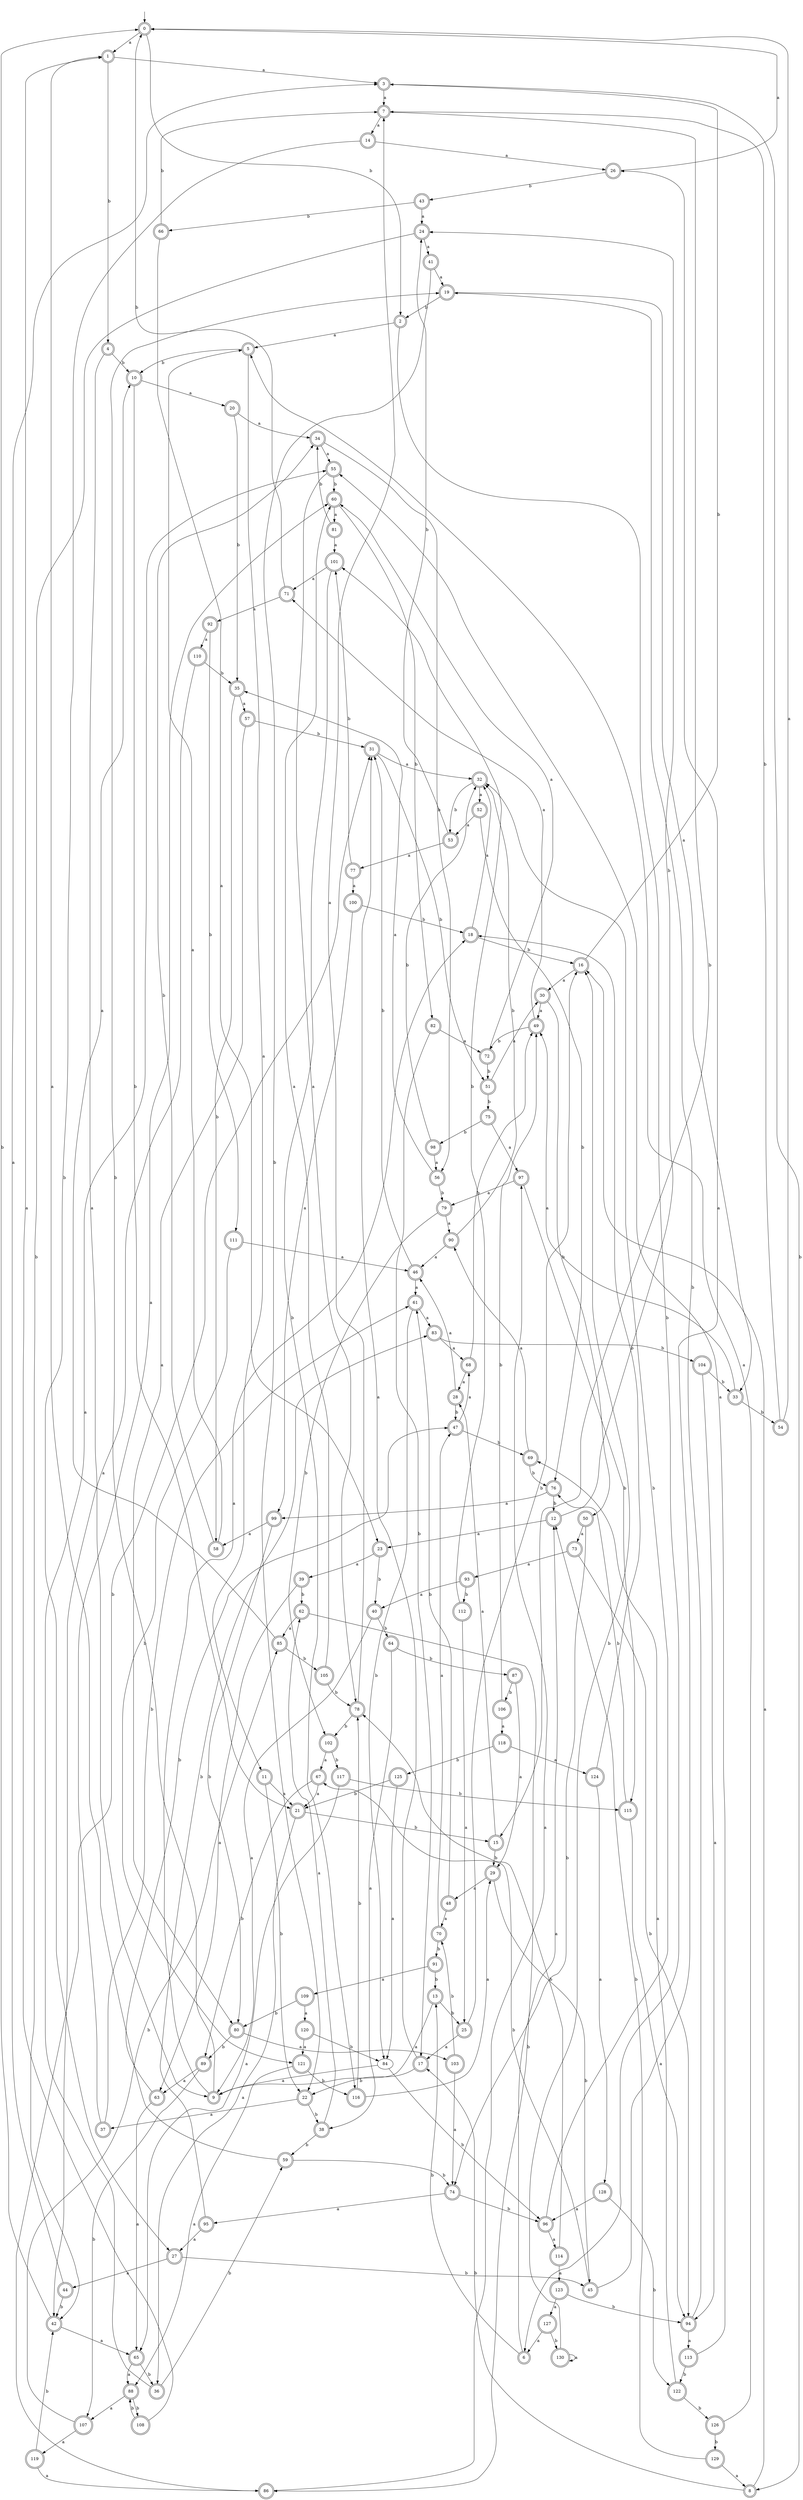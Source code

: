 digraph RandomDFA {
  __start0 [label="", shape=none];
  __start0 -> 0 [label=""];
  0 [shape=circle] [shape=doublecircle]
  0 -> 1 [label="a"]
  0 -> 2 [label="b"]
  1 [shape=doublecircle]
  1 -> 3 [label="a"]
  1 -> 4 [label="b"]
  2 [shape=doublecircle]
  2 -> 5 [label="a"]
  2 -> 6 [label="b"]
  3 [shape=doublecircle]
  3 -> 7 [label="a"]
  3 -> 8 [label="b"]
  4 [shape=doublecircle]
  4 -> 9 [label="a"]
  4 -> 10 [label="b"]
  5 [shape=doublecircle]
  5 -> 11 [label="a"]
  5 -> 10 [label="b"]
  6 [shape=doublecircle]
  6 -> 12 [label="a"]
  6 -> 13 [label="b"]
  7 [shape=doublecircle]
  7 -> 14 [label="a"]
  7 -> 15 [label="b"]
  8 [shape=doublecircle]
  8 -> 16 [label="a"]
  8 -> 17 [label="b"]
  9 [shape=doublecircle]
  9 -> 18 [label="a"]
  9 -> 19 [label="b"]
  10 [shape=doublecircle]
  10 -> 20 [label="a"]
  10 -> 21 [label="b"]
  11 [shape=doublecircle]
  11 -> 21 [label="a"]
  11 -> 22 [label="b"]
  12 [shape=doublecircle]
  12 -> 23 [label="a"]
  12 -> 24 [label="b"]
  13 [shape=doublecircle]
  13 -> 9 [label="a"]
  13 -> 25 [label="b"]
  14 [shape=doublecircle]
  14 -> 26 [label="a"]
  14 -> 27 [label="b"]
  15 [shape=doublecircle]
  15 -> 28 [label="a"]
  15 -> 29 [label="b"]
  16 [shape=doublecircle]
  16 -> 30 [label="a"]
  16 -> 3 [label="b"]
  17 [shape=doublecircle]
  17 -> 31 [label="a"]
  17 -> 22 [label="b"]
  18 [shape=doublecircle]
  18 -> 32 [label="a"]
  18 -> 16 [label="b"]
  19 [shape=doublecircle]
  19 -> 33 [label="a"]
  19 -> 2 [label="b"]
  20 [shape=doublecircle]
  20 -> 34 [label="a"]
  20 -> 35 [label="b"]
  21 [shape=doublecircle]
  21 -> 36 [label="a"]
  21 -> 15 [label="b"]
  22 [shape=doublecircle]
  22 -> 37 [label="a"]
  22 -> 38 [label="b"]
  23 [shape=doublecircle]
  23 -> 39 [label="a"]
  23 -> 40 [label="b"]
  24 [shape=doublecircle]
  24 -> 41 [label="a"]
  24 -> 42 [label="b"]
  25 [shape=doublecircle]
  25 -> 17 [label="a"]
  25 -> 16 [label="b"]
  26 [shape=doublecircle]
  26 -> 0 [label="a"]
  26 -> 43 [label="b"]
  27 [shape=doublecircle]
  27 -> 44 [label="a"]
  27 -> 45 [label="b"]
  28 [shape=doublecircle]
  28 -> 46 [label="a"]
  28 -> 47 [label="b"]
  29 [shape=doublecircle]
  29 -> 48 [label="a"]
  29 -> 45 [label="b"]
  30 [shape=doublecircle]
  30 -> 49 [label="a"]
  30 -> 50 [label="b"]
  31 [shape=doublecircle]
  31 -> 32 [label="a"]
  31 -> 51 [label="b"]
  32 [shape=doublecircle]
  32 -> 52 [label="a"]
  32 -> 53 [label="b"]
  33 [shape=doublecircle]
  33 -> 49 [label="a"]
  33 -> 54 [label="b"]
  34 [shape=doublecircle]
  34 -> 55 [label="a"]
  34 -> 56 [label="b"]
  35 [shape=doublecircle]
  35 -> 57 [label="a"]
  35 -> 58 [label="b"]
  36 [shape=doublecircle]
  36 -> 55 [label="a"]
  36 -> 59 [label="b"]
  37 [shape=doublecircle]
  37 -> 60 [label="a"]
  37 -> 61 [label="b"]
  38 [shape=doublecircle]
  38 -> 62 [label="a"]
  38 -> 59 [label="b"]
  39 [shape=doublecircle]
  39 -> 63 [label="a"]
  39 -> 62 [label="b"]
  40 [shape=doublecircle]
  40 -> 9 [label="a"]
  40 -> 64 [label="b"]
  41 [shape=doublecircle]
  41 -> 19 [label="a"]
  41 -> 22 [label="b"]
  42 [shape=doublecircle]
  42 -> 65 [label="a"]
  42 -> 0 [label="b"]
  43 [shape=doublecircle]
  43 -> 24 [label="a"]
  43 -> 66 [label="b"]
  44 [shape=doublecircle]
  44 -> 3 [label="a"]
  44 -> 42 [label="b"]
  45 [shape=doublecircle]
  45 -> 26 [label="a"]
  45 -> 67 [label="b"]
  46 [shape=doublecircle]
  46 -> 61 [label="a"]
  46 -> 31 [label="b"]
  47 [shape=doublecircle]
  47 -> 68 [label="a"]
  47 -> 69 [label="b"]
  48 [shape=doublecircle]
  48 -> 70 [label="a"]
  48 -> 61 [label="b"]
  49 [shape=doublecircle]
  49 -> 71 [label="a"]
  49 -> 72 [label="b"]
  50 [shape=doublecircle]
  50 -> 73 [label="a"]
  50 -> 74 [label="b"]
  51 [shape=doublecircle]
  51 -> 30 [label="a"]
  51 -> 75 [label="b"]
  52 [shape=doublecircle]
  52 -> 53 [label="a"]
  52 -> 76 [label="b"]
  53 [shape=doublecircle]
  53 -> 77 [label="a"]
  53 -> 24 [label="b"]
  54 [shape=doublecircle]
  54 -> 0 [label="a"]
  54 -> 7 [label="b"]
  55 [shape=doublecircle]
  55 -> 78 [label="a"]
  55 -> 60 [label="b"]
  56 [shape=doublecircle]
  56 -> 35 [label="a"]
  56 -> 79 [label="b"]
  57 [shape=doublecircle]
  57 -> 80 [label="a"]
  57 -> 31 [label="b"]
  58 [shape=doublecircle]
  58 -> 5 [label="a"]
  58 -> 34 [label="b"]
  59 [shape=doublecircle]
  59 -> 1 [label="a"]
  59 -> 74 [label="b"]
  60 [shape=doublecircle]
  60 -> 81 [label="a"]
  60 -> 82 [label="b"]
  61 [shape=doublecircle]
  61 -> 83 [label="a"]
  61 -> 84 [label="b"]
  62 [shape=doublecircle]
  62 -> 85 [label="a"]
  62 -> 86 [label="b"]
  63 [shape=doublecircle]
  63 -> 65 [label="a"]
  63 -> 47 [label="b"]
  64 [shape=doublecircle]
  64 -> 38 [label="a"]
  64 -> 87 [label="b"]
  65 [shape=doublecircle]
  65 -> 88 [label="a"]
  65 -> 36 [label="b"]
  66 [shape=doublecircle]
  66 -> 23 [label="a"]
  66 -> 7 [label="b"]
  67 [shape=doublecircle]
  67 -> 21 [label="a"]
  67 -> 89 [label="b"]
  68 [shape=doublecircle]
  68 -> 28 [label="a"]
  68 -> 49 [label="b"]
  69 [shape=doublecircle]
  69 -> 90 [label="a"]
  69 -> 76 [label="b"]
  70 [shape=doublecircle]
  70 -> 47 [label="a"]
  70 -> 91 [label="b"]
  71 [shape=doublecircle]
  71 -> 92 [label="a"]
  71 -> 0 [label="b"]
  72 [shape=doublecircle]
  72 -> 60 [label="a"]
  72 -> 51 [label="b"]
  73 [shape=doublecircle]
  73 -> 93 [label="a"]
  73 -> 94 [label="b"]
  74 [shape=doublecircle]
  74 -> 95 [label="a"]
  74 -> 96 [label="b"]
  75 [shape=doublecircle]
  75 -> 97 [label="a"]
  75 -> 98 [label="b"]
  76 [shape=doublecircle]
  76 -> 99 [label="a"]
  76 -> 12 [label="b"]
  77 [shape=doublecircle]
  77 -> 100 [label="a"]
  77 -> 101 [label="b"]
  78 [shape=doublecircle]
  78 -> 7 [label="a"]
  78 -> 102 [label="b"]
  79 [shape=doublecircle]
  79 -> 90 [label="a"]
  79 -> 102 [label="b"]
  80 [shape=doublecircle]
  80 -> 103 [label="a"]
  80 -> 89 [label="b"]
  81 [shape=doublecircle]
  81 -> 101 [label="a"]
  81 -> 34 [label="b"]
  82 [shape=doublecircle]
  82 -> 72 [label="a"]
  82 -> 17 [label="b"]
  83 [shape=doublecircle]
  83 -> 68 [label="a"]
  83 -> 104 [label="b"]
  84
  84 -> 9 [label="a"]
  84 -> 96 [label="b"]
  85 [shape=doublecircle]
  85 -> 10 [label="a"]
  85 -> 105 [label="b"]
  86 [shape=doublecircle]
  86 -> 97 [label="a"]
  86 -> 31 [label="b"]
  87 [shape=doublecircle]
  87 -> 29 [label="a"]
  87 -> 106 [label="b"]
  88 [shape=doublecircle]
  88 -> 107 [label="a"]
  88 -> 108 [label="b"]
  89 [shape=doublecircle]
  89 -> 63 [label="a"]
  89 -> 107 [label="b"]
  90 [shape=doublecircle]
  90 -> 46 [label="a"]
  90 -> 32 [label="b"]
  91 [shape=doublecircle]
  91 -> 109 [label="a"]
  91 -> 13 [label="b"]
  92 [shape=doublecircle]
  92 -> 110 [label="a"]
  92 -> 111 [label="b"]
  93 [shape=doublecircle]
  93 -> 40 [label="a"]
  93 -> 112 [label="b"]
  94 [shape=doublecircle]
  94 -> 113 [label="a"]
  94 -> 19 [label="b"]
  95 [shape=doublecircle]
  95 -> 27 [label="a"]
  95 -> 83 [label="b"]
  96 [shape=doublecircle]
  96 -> 114 [label="a"]
  96 -> 32 [label="b"]
  97 [shape=doublecircle]
  97 -> 79 [label="a"]
  97 -> 115 [label="b"]
  98 [shape=doublecircle]
  98 -> 56 [label="a"]
  98 -> 32 [label="b"]
  99 [shape=doublecircle]
  99 -> 58 [label="a"]
  99 -> 80 [label="b"]
  100 [shape=doublecircle]
  100 -> 99 [label="a"]
  100 -> 18 [label="b"]
  101 [shape=doublecircle]
  101 -> 71 [label="a"]
  101 -> 116 [label="b"]
  102 [shape=doublecircle]
  102 -> 67 [label="a"]
  102 -> 117 [label="b"]
  103 [shape=doublecircle]
  103 -> 74 [label="a"]
  103 -> 70 [label="b"]
  104 [shape=doublecircle]
  104 -> 94 [label="a"]
  104 -> 33 [label="b"]
  105 [shape=doublecircle]
  105 -> 60 [label="a"]
  105 -> 78 [label="b"]
  106 [shape=doublecircle]
  106 -> 118 [label="a"]
  106 -> 49 [label="b"]
  107 [shape=doublecircle]
  107 -> 119 [label="a"]
  107 -> 85 [label="b"]
  108 [shape=doublecircle]
  108 -> 1 [label="a"]
  108 -> 88 [label="b"]
  109 [shape=doublecircle]
  109 -> 120 [label="a"]
  109 -> 80 [label="b"]
  110 [shape=doublecircle]
  110 -> 42 [label="a"]
  110 -> 35 [label="b"]
  111 [shape=doublecircle]
  111 -> 46 [label="a"]
  111 -> 121 [label="b"]
  112 [shape=doublecircle]
  112 -> 25 [label="a"]
  112 -> 101 [label="b"]
  113 [shape=doublecircle]
  113 -> 55 [label="a"]
  113 -> 122 [label="b"]
  114 [shape=doublecircle]
  114 -> 123 [label="a"]
  114 -> 78 [label="b"]
  115 [shape=doublecircle]
  115 -> 94 [label="a"]
  115 -> 76 [label="b"]
  116 [shape=doublecircle]
  116 -> 29 [label="a"]
  116 -> 78 [label="b"]
  117 [shape=doublecircle]
  117 -> 65 [label="a"]
  117 -> 115 [label="b"]
  118 [shape=doublecircle]
  118 -> 124 [label="a"]
  118 -> 125 [label="b"]
  119 [shape=doublecircle]
  119 -> 86 [label="a"]
  119 -> 42 [label="b"]
  120 [shape=doublecircle]
  120 -> 121 [label="a"]
  120 -> 84 [label="b"]
  121 [shape=doublecircle]
  121 -> 88 [label="a"]
  121 -> 116 [label="b"]
  122 [shape=doublecircle]
  122 -> 69 [label="a"]
  122 -> 126 [label="b"]
  123 [shape=doublecircle]
  123 -> 127 [label="a"]
  123 -> 94 [label="b"]
  124 [shape=doublecircle]
  124 -> 128 [label="a"]
  124 -> 18 [label="b"]
  125 [shape=doublecircle]
  125 -> 84 [label="a"]
  125 -> 21 [label="b"]
  126 [shape=doublecircle]
  126 -> 5 [label="a"]
  126 -> 129 [label="b"]
  127 [shape=doublecircle]
  127 -> 6 [label="a"]
  127 -> 130 [label="b"]
  128 [shape=doublecircle]
  128 -> 96 [label="a"]
  128 -> 122 [label="b"]
  129 [shape=doublecircle]
  129 -> 8 [label="a"]
  129 -> 12 [label="b"]
  130 [shape=doublecircle]
  130 -> 130 [label="a"]
  130 -> 16 [label="b"]
}
